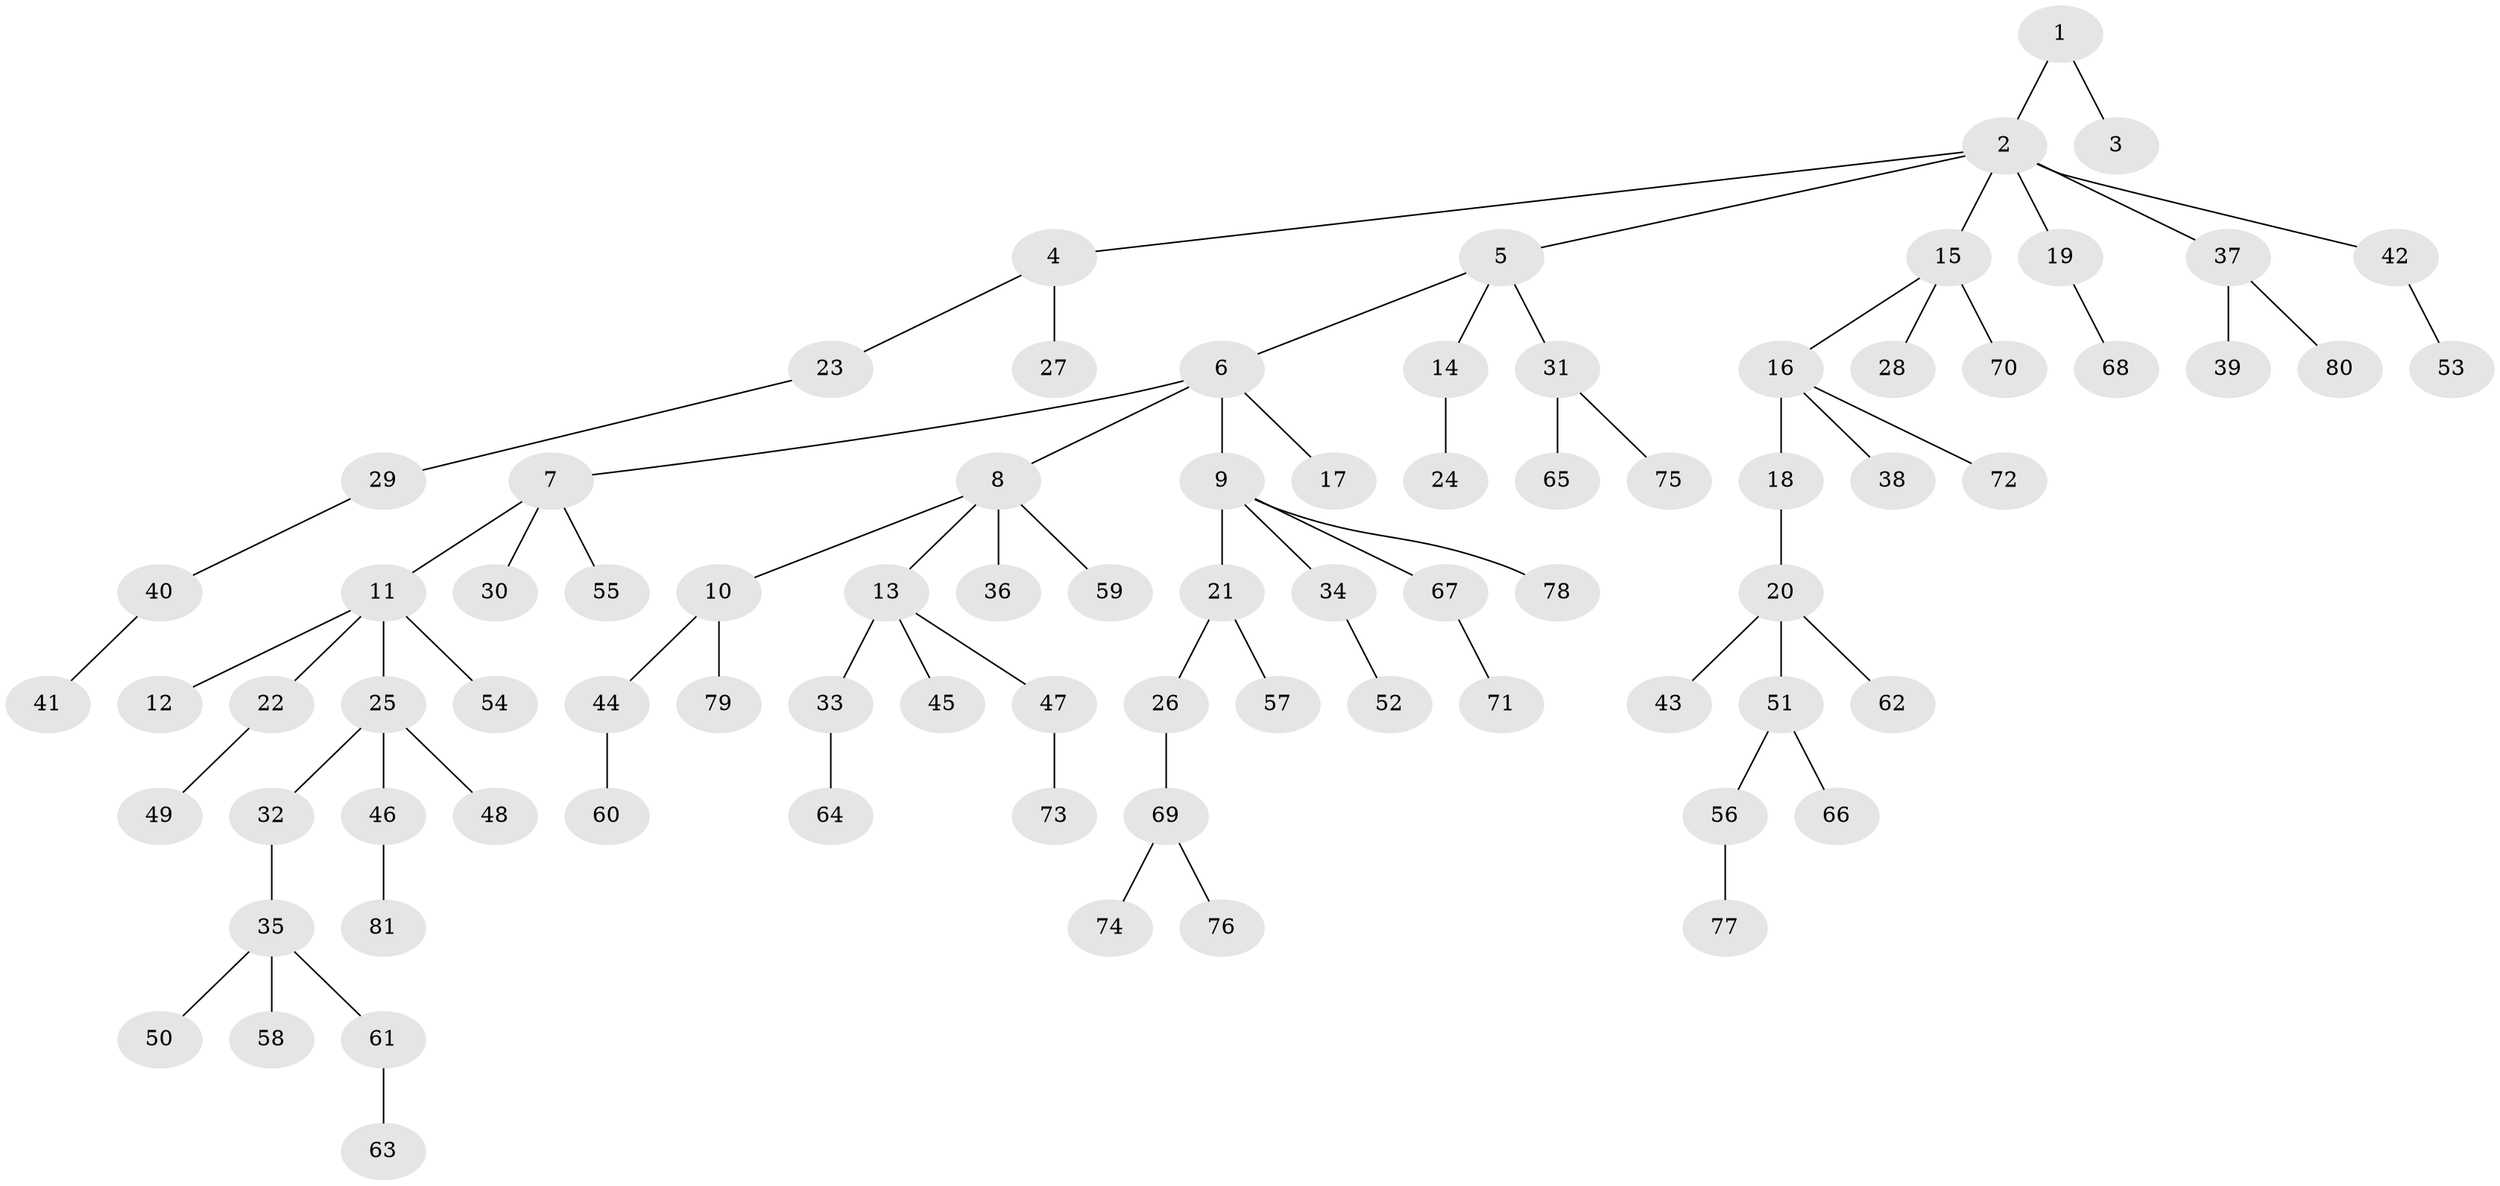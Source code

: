 // Generated by graph-tools (version 1.1) at 2025/11/02/27/25 16:11:25]
// undirected, 81 vertices, 80 edges
graph export_dot {
graph [start="1"]
  node [color=gray90,style=filled];
  1;
  2;
  3;
  4;
  5;
  6;
  7;
  8;
  9;
  10;
  11;
  12;
  13;
  14;
  15;
  16;
  17;
  18;
  19;
  20;
  21;
  22;
  23;
  24;
  25;
  26;
  27;
  28;
  29;
  30;
  31;
  32;
  33;
  34;
  35;
  36;
  37;
  38;
  39;
  40;
  41;
  42;
  43;
  44;
  45;
  46;
  47;
  48;
  49;
  50;
  51;
  52;
  53;
  54;
  55;
  56;
  57;
  58;
  59;
  60;
  61;
  62;
  63;
  64;
  65;
  66;
  67;
  68;
  69;
  70;
  71;
  72;
  73;
  74;
  75;
  76;
  77;
  78;
  79;
  80;
  81;
  1 -- 2;
  1 -- 3;
  2 -- 4;
  2 -- 5;
  2 -- 15;
  2 -- 19;
  2 -- 37;
  2 -- 42;
  4 -- 23;
  4 -- 27;
  5 -- 6;
  5 -- 14;
  5 -- 31;
  6 -- 7;
  6 -- 8;
  6 -- 9;
  6 -- 17;
  7 -- 11;
  7 -- 30;
  7 -- 55;
  8 -- 10;
  8 -- 13;
  8 -- 36;
  8 -- 59;
  9 -- 21;
  9 -- 34;
  9 -- 67;
  9 -- 78;
  10 -- 44;
  10 -- 79;
  11 -- 12;
  11 -- 22;
  11 -- 25;
  11 -- 54;
  13 -- 33;
  13 -- 45;
  13 -- 47;
  14 -- 24;
  15 -- 16;
  15 -- 28;
  15 -- 70;
  16 -- 18;
  16 -- 38;
  16 -- 72;
  18 -- 20;
  19 -- 68;
  20 -- 43;
  20 -- 51;
  20 -- 62;
  21 -- 26;
  21 -- 57;
  22 -- 49;
  23 -- 29;
  25 -- 32;
  25 -- 46;
  25 -- 48;
  26 -- 69;
  29 -- 40;
  31 -- 65;
  31 -- 75;
  32 -- 35;
  33 -- 64;
  34 -- 52;
  35 -- 50;
  35 -- 58;
  35 -- 61;
  37 -- 39;
  37 -- 80;
  40 -- 41;
  42 -- 53;
  44 -- 60;
  46 -- 81;
  47 -- 73;
  51 -- 56;
  51 -- 66;
  56 -- 77;
  61 -- 63;
  67 -- 71;
  69 -- 74;
  69 -- 76;
}
